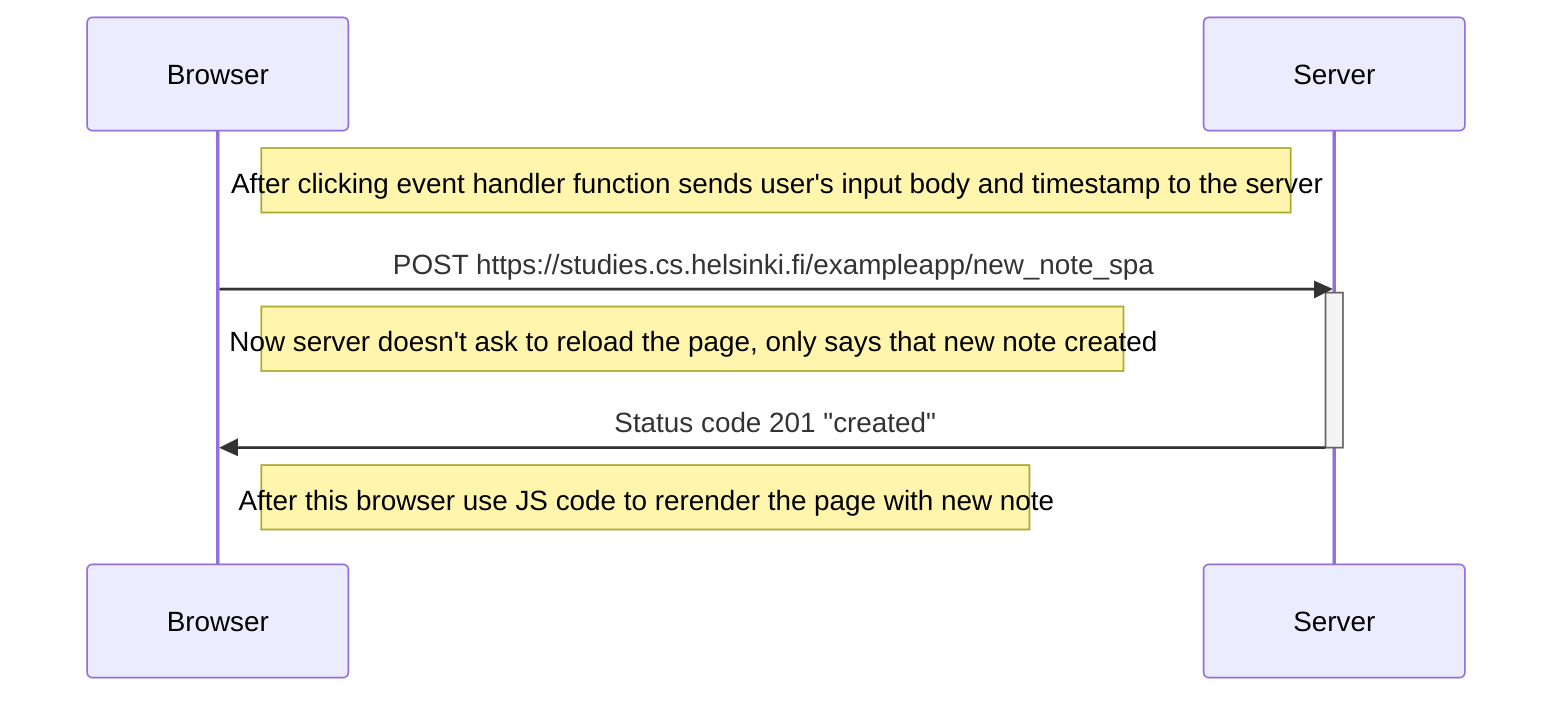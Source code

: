 sequenceDiagram

Note right of Browser: After clicking event handler function sends user's input body and timestamp to the server
Browser ->> Server: POST https://studies.cs.helsinki.fi/exampleapp/new_note_spa
activate Server
Note right of Browser: Now server doesn't ask to reload the page, only says that new note created
Server ->> Browser: Status code 201 "created"
deactivate Server
Note right of Browser: After this browser use JS code to rerender the page with new note